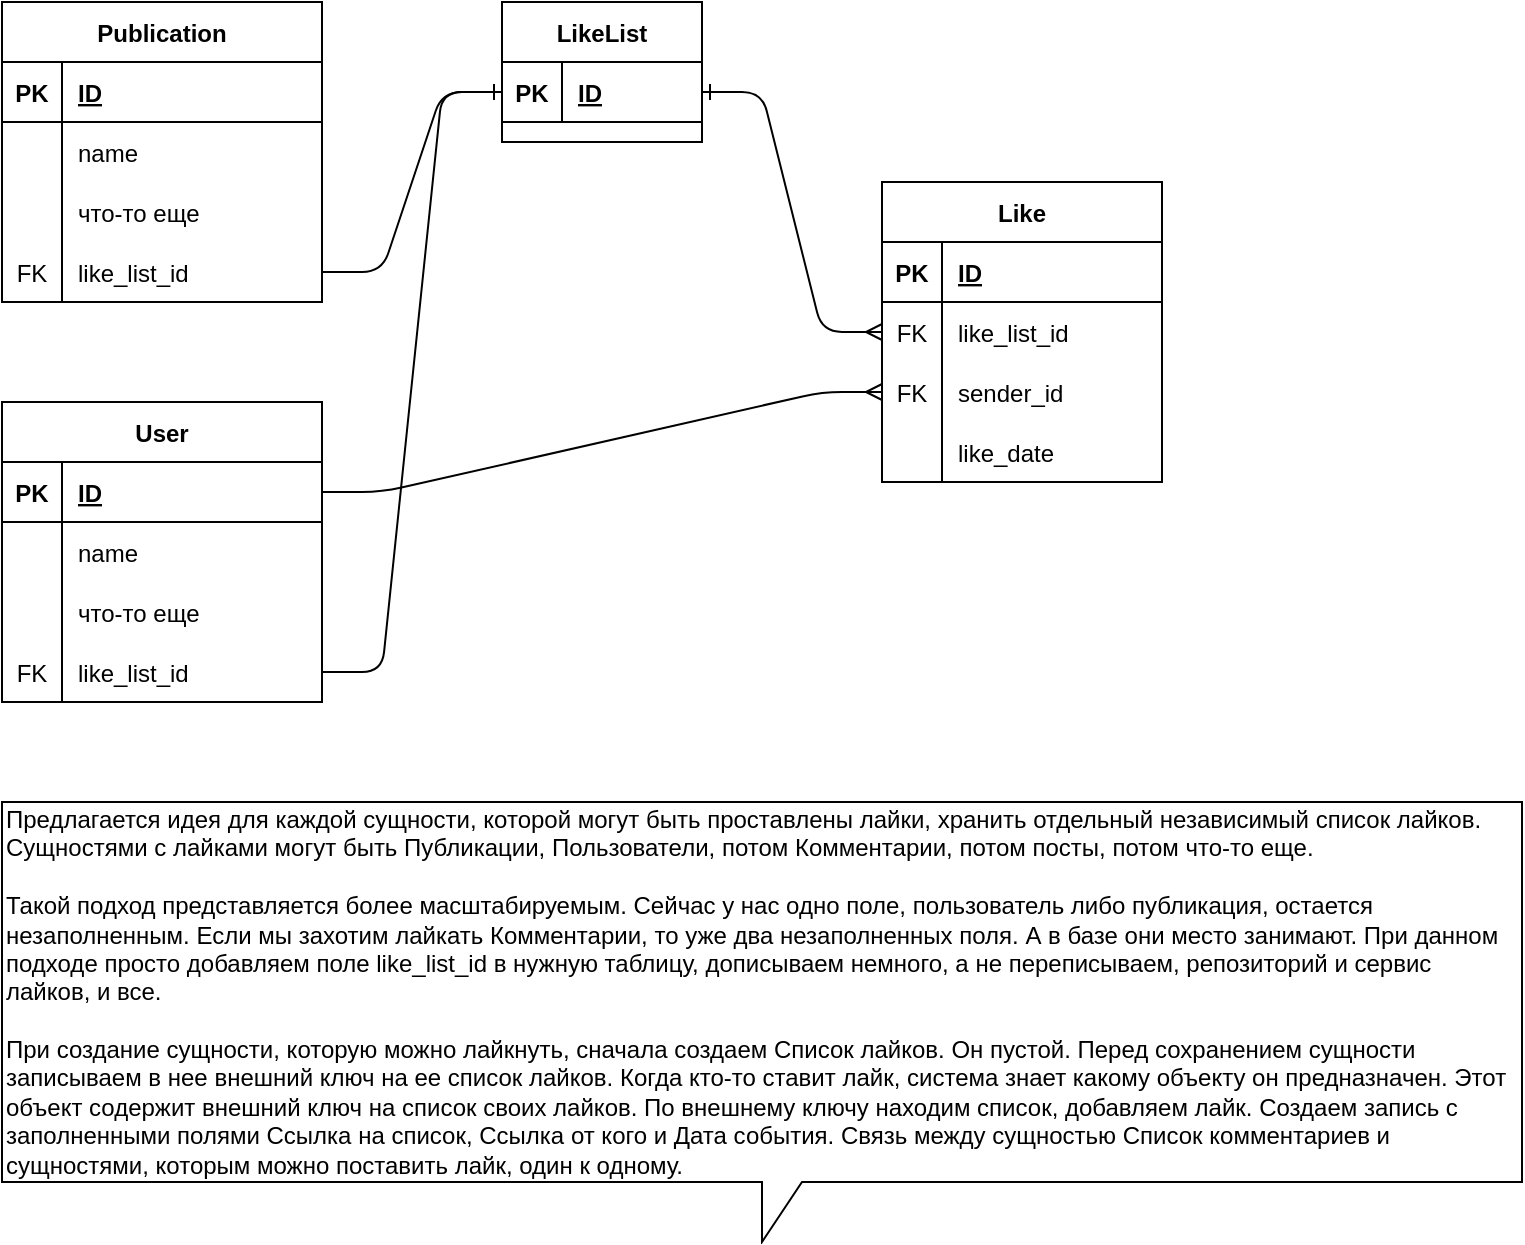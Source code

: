 <mxfile version="20.5.1" type="github">
  <diagram id="5ziWr8Z4QZqFpB6B9Kk8" name="Страница 1">
    <mxGraphModel dx="1422" dy="794" grid="1" gridSize="10" guides="1" tooltips="1" connect="1" arrows="1" fold="1" page="1" pageScale="1" pageWidth="827" pageHeight="1169" math="0" shadow="0">
      <root>
        <mxCell id="0" />
        <mxCell id="1" parent="0" />
        <mxCell id="b9BcWntQGwDC41mjtTeW-1" value="" style="edgeStyle=entityRelationEdgeStyle;endArrow=none;startArrow=ERone;endFill=0;startFill=0;exitX=0;exitY=0.5;exitDx=0;exitDy=0;entryX=1;entryY=0.5;entryDx=0;entryDy=0;" edge="1" parent="1" source="b9BcWntQGwDC41mjtTeW-4" target="b9BcWntQGwDC41mjtTeW-30">
          <mxGeometry width="100" height="100" relative="1" as="geometry">
            <mxPoint x="340" y="720" as="sourcePoint" />
            <mxPoint x="330" y="230" as="targetPoint" />
          </mxGeometry>
        </mxCell>
        <mxCell id="b9BcWntQGwDC41mjtTeW-2" value="" style="edgeStyle=entityRelationEdgeStyle;endArrow=ERmany;startArrow=ERone;endFill=0;startFill=0;" edge="1" parent="1" source="b9BcWntQGwDC41mjtTeW-4" target="b9BcWntQGwDC41mjtTeW-11">
          <mxGeometry width="100" height="100" relative="1" as="geometry">
            <mxPoint x="400" y="180" as="sourcePoint" />
            <mxPoint x="460" y="205" as="targetPoint" />
          </mxGeometry>
        </mxCell>
        <mxCell id="b9BcWntQGwDC41mjtTeW-3" value="LikeList" style="shape=table;startSize=30;container=1;collapsible=1;childLayout=tableLayout;fixedRows=1;rowLines=0;fontStyle=1;align=center;resizeLast=1;" vertex="1" parent="1">
          <mxGeometry x="290" y="40" width="100" height="70" as="geometry" />
        </mxCell>
        <mxCell id="b9BcWntQGwDC41mjtTeW-4" value="" style="shape=partialRectangle;collapsible=0;dropTarget=0;pointerEvents=0;fillColor=none;points=[[0,0.5],[1,0.5]];portConstraint=eastwest;top=0;left=0;right=0;bottom=1;" vertex="1" parent="b9BcWntQGwDC41mjtTeW-3">
          <mxGeometry y="30" width="100" height="30" as="geometry" />
        </mxCell>
        <mxCell id="b9BcWntQGwDC41mjtTeW-5" value="PK" style="shape=partialRectangle;overflow=hidden;connectable=0;fillColor=none;top=0;left=0;bottom=0;right=0;fontStyle=1;" vertex="1" parent="b9BcWntQGwDC41mjtTeW-4">
          <mxGeometry width="30" height="30" as="geometry">
            <mxRectangle width="30" height="30" as="alternateBounds" />
          </mxGeometry>
        </mxCell>
        <mxCell id="b9BcWntQGwDC41mjtTeW-6" value="ID" style="shape=partialRectangle;overflow=hidden;connectable=0;fillColor=none;top=0;left=0;bottom=0;right=0;align=left;spacingLeft=6;fontStyle=5;" vertex="1" parent="b9BcWntQGwDC41mjtTeW-4">
          <mxGeometry x="30" width="70" height="30" as="geometry">
            <mxRectangle width="70" height="30" as="alternateBounds" />
          </mxGeometry>
        </mxCell>
        <mxCell id="b9BcWntQGwDC41mjtTeW-7" value="Like" style="shape=table;startSize=30;container=1;collapsible=1;childLayout=tableLayout;fixedRows=1;rowLines=0;fontStyle=1;align=center;resizeLast=1;" vertex="1" parent="1">
          <mxGeometry x="480" y="130" width="140" height="150" as="geometry" />
        </mxCell>
        <mxCell id="b9BcWntQGwDC41mjtTeW-8" value="" style="shape=partialRectangle;collapsible=0;dropTarget=0;pointerEvents=0;fillColor=none;points=[[0,0.5],[1,0.5]];portConstraint=eastwest;top=0;left=0;right=0;bottom=1;" vertex="1" parent="b9BcWntQGwDC41mjtTeW-7">
          <mxGeometry y="30" width="140" height="30" as="geometry" />
        </mxCell>
        <mxCell id="b9BcWntQGwDC41mjtTeW-9" value="PK" style="shape=partialRectangle;overflow=hidden;connectable=0;fillColor=none;top=0;left=0;bottom=0;right=0;fontStyle=1;" vertex="1" parent="b9BcWntQGwDC41mjtTeW-8">
          <mxGeometry width="30" height="30" as="geometry">
            <mxRectangle width="30" height="30" as="alternateBounds" />
          </mxGeometry>
        </mxCell>
        <mxCell id="b9BcWntQGwDC41mjtTeW-10" value="ID" style="shape=partialRectangle;overflow=hidden;connectable=0;fillColor=none;top=0;left=0;bottom=0;right=0;align=left;spacingLeft=6;fontStyle=5;" vertex="1" parent="b9BcWntQGwDC41mjtTeW-8">
          <mxGeometry x="30" width="110" height="30" as="geometry">
            <mxRectangle width="110" height="30" as="alternateBounds" />
          </mxGeometry>
        </mxCell>
        <mxCell id="b9BcWntQGwDC41mjtTeW-11" value="" style="shape=partialRectangle;collapsible=0;dropTarget=0;pointerEvents=0;fillColor=none;points=[[0,0.5],[1,0.5]];portConstraint=eastwest;top=0;left=0;right=0;bottom=0;" vertex="1" parent="b9BcWntQGwDC41mjtTeW-7">
          <mxGeometry y="60" width="140" height="30" as="geometry" />
        </mxCell>
        <mxCell id="b9BcWntQGwDC41mjtTeW-12" value="FK" style="shape=partialRectangle;overflow=hidden;connectable=0;fillColor=none;top=0;left=0;bottom=0;right=0;" vertex="1" parent="b9BcWntQGwDC41mjtTeW-11">
          <mxGeometry width="30" height="30" as="geometry">
            <mxRectangle width="30" height="30" as="alternateBounds" />
          </mxGeometry>
        </mxCell>
        <mxCell id="b9BcWntQGwDC41mjtTeW-13" value="like_list_id" style="shape=partialRectangle;overflow=hidden;connectable=0;fillColor=none;top=0;left=0;bottom=0;right=0;align=left;spacingLeft=6;" vertex="1" parent="b9BcWntQGwDC41mjtTeW-11">
          <mxGeometry x="30" width="110" height="30" as="geometry">
            <mxRectangle width="110" height="30" as="alternateBounds" />
          </mxGeometry>
        </mxCell>
        <mxCell id="b9BcWntQGwDC41mjtTeW-14" value="" style="shape=tableRow;horizontal=0;startSize=0;swimlaneHead=0;swimlaneBody=0;fillColor=none;collapsible=0;dropTarget=0;points=[[0,0.5],[1,0.5]];portConstraint=eastwest;top=0;left=0;right=0;bottom=0;" vertex="1" parent="b9BcWntQGwDC41mjtTeW-7">
          <mxGeometry y="90" width="140" height="30" as="geometry" />
        </mxCell>
        <mxCell id="b9BcWntQGwDC41mjtTeW-15" value="FK" style="shape=partialRectangle;connectable=0;fillColor=none;top=0;left=0;bottom=0;right=0;fontStyle=0;overflow=hidden;" vertex="1" parent="b9BcWntQGwDC41mjtTeW-14">
          <mxGeometry width="30" height="30" as="geometry">
            <mxRectangle width="30" height="30" as="alternateBounds" />
          </mxGeometry>
        </mxCell>
        <mxCell id="b9BcWntQGwDC41mjtTeW-16" value="sender_id" style="shape=partialRectangle;connectable=0;fillColor=none;top=0;left=0;bottom=0;right=0;align=left;spacingLeft=6;fontStyle=0;overflow=hidden;" vertex="1" parent="b9BcWntQGwDC41mjtTeW-14">
          <mxGeometry x="30" width="110" height="30" as="geometry">
            <mxRectangle width="110" height="30" as="alternateBounds" />
          </mxGeometry>
        </mxCell>
        <mxCell id="b9BcWntQGwDC41mjtTeW-17" value="" style="shape=tableRow;horizontal=0;startSize=0;swimlaneHead=0;swimlaneBody=0;fillColor=none;collapsible=0;dropTarget=0;points=[[0,0.5],[1,0.5]];portConstraint=eastwest;top=0;left=0;right=0;bottom=0;" vertex="1" parent="b9BcWntQGwDC41mjtTeW-7">
          <mxGeometry y="120" width="140" height="30" as="geometry" />
        </mxCell>
        <mxCell id="b9BcWntQGwDC41mjtTeW-18" value="" style="shape=partialRectangle;connectable=0;fillColor=none;top=0;left=0;bottom=0;right=0;editable=1;overflow=hidden;" vertex="1" parent="b9BcWntQGwDC41mjtTeW-17">
          <mxGeometry width="30" height="30" as="geometry">
            <mxRectangle width="30" height="30" as="alternateBounds" />
          </mxGeometry>
        </mxCell>
        <mxCell id="b9BcWntQGwDC41mjtTeW-19" value="like_date" style="shape=partialRectangle;connectable=0;fillColor=none;top=0;left=0;bottom=0;right=0;align=left;spacingLeft=6;overflow=hidden;" vertex="1" parent="b9BcWntQGwDC41mjtTeW-17">
          <mxGeometry x="30" width="110" height="30" as="geometry">
            <mxRectangle width="110" height="30" as="alternateBounds" />
          </mxGeometry>
        </mxCell>
        <mxCell id="b9BcWntQGwDC41mjtTeW-20" value="Publication" style="shape=table;startSize=30;container=1;collapsible=1;childLayout=tableLayout;fixedRows=1;rowLines=0;fontStyle=1;align=center;resizeLast=1;" vertex="1" parent="1">
          <mxGeometry x="40" y="40" width="160" height="150" as="geometry" />
        </mxCell>
        <mxCell id="b9BcWntQGwDC41mjtTeW-21" value="" style="shape=partialRectangle;collapsible=0;dropTarget=0;pointerEvents=0;fillColor=none;points=[[0,0.5],[1,0.5]];portConstraint=eastwest;top=0;left=0;right=0;bottom=1;" vertex="1" parent="b9BcWntQGwDC41mjtTeW-20">
          <mxGeometry y="30" width="160" height="30" as="geometry" />
        </mxCell>
        <mxCell id="b9BcWntQGwDC41mjtTeW-22" value="PK" style="shape=partialRectangle;overflow=hidden;connectable=0;fillColor=none;top=0;left=0;bottom=0;right=0;fontStyle=1;" vertex="1" parent="b9BcWntQGwDC41mjtTeW-21">
          <mxGeometry width="30" height="30" as="geometry">
            <mxRectangle width="30" height="30" as="alternateBounds" />
          </mxGeometry>
        </mxCell>
        <mxCell id="b9BcWntQGwDC41mjtTeW-23" value="ID" style="shape=partialRectangle;overflow=hidden;connectable=0;fillColor=none;top=0;left=0;bottom=0;right=0;align=left;spacingLeft=6;fontStyle=5;" vertex="1" parent="b9BcWntQGwDC41mjtTeW-21">
          <mxGeometry x="30" width="130" height="30" as="geometry">
            <mxRectangle width="130" height="30" as="alternateBounds" />
          </mxGeometry>
        </mxCell>
        <mxCell id="b9BcWntQGwDC41mjtTeW-24" value="" style="shape=partialRectangle;collapsible=0;dropTarget=0;pointerEvents=0;fillColor=none;points=[[0,0.5],[1,0.5]];portConstraint=eastwest;top=0;left=0;right=0;bottom=0;" vertex="1" parent="b9BcWntQGwDC41mjtTeW-20">
          <mxGeometry y="60" width="160" height="30" as="geometry" />
        </mxCell>
        <mxCell id="b9BcWntQGwDC41mjtTeW-25" value="" style="shape=partialRectangle;overflow=hidden;connectable=0;fillColor=none;top=0;left=0;bottom=0;right=0;" vertex="1" parent="b9BcWntQGwDC41mjtTeW-24">
          <mxGeometry width="30" height="30" as="geometry">
            <mxRectangle width="30" height="30" as="alternateBounds" />
          </mxGeometry>
        </mxCell>
        <mxCell id="b9BcWntQGwDC41mjtTeW-26" value="name" style="shape=partialRectangle;overflow=hidden;connectable=0;fillColor=none;top=0;left=0;bottom=0;right=0;align=left;spacingLeft=6;" vertex="1" parent="b9BcWntQGwDC41mjtTeW-24">
          <mxGeometry x="30" width="130" height="30" as="geometry">
            <mxRectangle width="130" height="30" as="alternateBounds" />
          </mxGeometry>
        </mxCell>
        <mxCell id="b9BcWntQGwDC41mjtTeW-27" value="" style="shape=tableRow;horizontal=0;startSize=0;swimlaneHead=0;swimlaneBody=0;fillColor=none;collapsible=0;dropTarget=0;points=[[0,0.5],[1,0.5]];portConstraint=eastwest;top=0;left=0;right=0;bottom=0;" vertex="1" parent="b9BcWntQGwDC41mjtTeW-20">
          <mxGeometry y="90" width="160" height="30" as="geometry" />
        </mxCell>
        <mxCell id="b9BcWntQGwDC41mjtTeW-28" value="" style="shape=partialRectangle;connectable=0;fillColor=none;top=0;left=0;bottom=0;right=0;editable=1;overflow=hidden;" vertex="1" parent="b9BcWntQGwDC41mjtTeW-27">
          <mxGeometry width="30" height="30" as="geometry">
            <mxRectangle width="30" height="30" as="alternateBounds" />
          </mxGeometry>
        </mxCell>
        <mxCell id="b9BcWntQGwDC41mjtTeW-29" value="что-то еще" style="shape=partialRectangle;connectable=0;fillColor=none;top=0;left=0;bottom=0;right=0;align=left;spacingLeft=6;overflow=hidden;" vertex="1" parent="b9BcWntQGwDC41mjtTeW-27">
          <mxGeometry x="30" width="130" height="30" as="geometry">
            <mxRectangle width="130" height="30" as="alternateBounds" />
          </mxGeometry>
        </mxCell>
        <mxCell id="b9BcWntQGwDC41mjtTeW-30" value="" style="shape=tableRow;horizontal=0;startSize=0;swimlaneHead=0;swimlaneBody=0;fillColor=none;collapsible=0;dropTarget=0;points=[[0,0.5],[1,0.5]];portConstraint=eastwest;top=0;left=0;right=0;bottom=0;" vertex="1" parent="b9BcWntQGwDC41mjtTeW-20">
          <mxGeometry y="120" width="160" height="30" as="geometry" />
        </mxCell>
        <mxCell id="b9BcWntQGwDC41mjtTeW-31" value="FK" style="shape=partialRectangle;connectable=0;fillColor=none;top=0;left=0;bottom=0;right=0;fontStyle=0;overflow=hidden;" vertex="1" parent="b9BcWntQGwDC41mjtTeW-30">
          <mxGeometry width="30" height="30" as="geometry">
            <mxRectangle width="30" height="30" as="alternateBounds" />
          </mxGeometry>
        </mxCell>
        <mxCell id="b9BcWntQGwDC41mjtTeW-32" value="like_list_id" style="shape=partialRectangle;connectable=0;fillColor=none;top=0;left=0;bottom=0;right=0;align=left;spacingLeft=6;fontStyle=0;overflow=hidden;" vertex="1" parent="b9BcWntQGwDC41mjtTeW-30">
          <mxGeometry x="30" width="130" height="30" as="geometry">
            <mxRectangle width="130" height="30" as="alternateBounds" />
          </mxGeometry>
        </mxCell>
        <mxCell id="b9BcWntQGwDC41mjtTeW-33" value="User" style="shape=table;startSize=30;container=1;collapsible=1;childLayout=tableLayout;fixedRows=1;rowLines=0;fontStyle=1;align=center;resizeLast=1;" vertex="1" parent="1">
          <mxGeometry x="40" y="240" width="160" height="150" as="geometry" />
        </mxCell>
        <mxCell id="b9BcWntQGwDC41mjtTeW-34" value="" style="shape=partialRectangle;collapsible=0;dropTarget=0;pointerEvents=0;fillColor=none;points=[[0,0.5],[1,0.5]];portConstraint=eastwest;top=0;left=0;right=0;bottom=1;" vertex="1" parent="b9BcWntQGwDC41mjtTeW-33">
          <mxGeometry y="30" width="160" height="30" as="geometry" />
        </mxCell>
        <mxCell id="b9BcWntQGwDC41mjtTeW-35" value="PK" style="shape=partialRectangle;overflow=hidden;connectable=0;fillColor=none;top=0;left=0;bottom=0;right=0;fontStyle=1;" vertex="1" parent="b9BcWntQGwDC41mjtTeW-34">
          <mxGeometry width="30" height="30" as="geometry">
            <mxRectangle width="30" height="30" as="alternateBounds" />
          </mxGeometry>
        </mxCell>
        <mxCell id="b9BcWntQGwDC41mjtTeW-36" value="ID" style="shape=partialRectangle;overflow=hidden;connectable=0;fillColor=none;top=0;left=0;bottom=0;right=0;align=left;spacingLeft=6;fontStyle=5;" vertex="1" parent="b9BcWntQGwDC41mjtTeW-34">
          <mxGeometry x="30" width="130" height="30" as="geometry">
            <mxRectangle width="130" height="30" as="alternateBounds" />
          </mxGeometry>
        </mxCell>
        <mxCell id="b9BcWntQGwDC41mjtTeW-37" value="" style="shape=partialRectangle;collapsible=0;dropTarget=0;pointerEvents=0;fillColor=none;points=[[0,0.5],[1,0.5]];portConstraint=eastwest;top=0;left=0;right=0;bottom=0;" vertex="1" parent="b9BcWntQGwDC41mjtTeW-33">
          <mxGeometry y="60" width="160" height="30" as="geometry" />
        </mxCell>
        <mxCell id="b9BcWntQGwDC41mjtTeW-38" value="" style="shape=partialRectangle;overflow=hidden;connectable=0;fillColor=none;top=0;left=0;bottom=0;right=0;" vertex="1" parent="b9BcWntQGwDC41mjtTeW-37">
          <mxGeometry width="30" height="30" as="geometry">
            <mxRectangle width="30" height="30" as="alternateBounds" />
          </mxGeometry>
        </mxCell>
        <mxCell id="b9BcWntQGwDC41mjtTeW-39" value="name" style="shape=partialRectangle;overflow=hidden;connectable=0;fillColor=none;top=0;left=0;bottom=0;right=0;align=left;spacingLeft=6;" vertex="1" parent="b9BcWntQGwDC41mjtTeW-37">
          <mxGeometry x="30" width="130" height="30" as="geometry">
            <mxRectangle width="130" height="30" as="alternateBounds" />
          </mxGeometry>
        </mxCell>
        <mxCell id="b9BcWntQGwDC41mjtTeW-40" value="" style="shape=tableRow;horizontal=0;startSize=0;swimlaneHead=0;swimlaneBody=0;fillColor=none;collapsible=0;dropTarget=0;points=[[0,0.5],[1,0.5]];portConstraint=eastwest;top=0;left=0;right=0;bottom=0;" vertex="1" parent="b9BcWntQGwDC41mjtTeW-33">
          <mxGeometry y="90" width="160" height="30" as="geometry" />
        </mxCell>
        <mxCell id="b9BcWntQGwDC41mjtTeW-41" value="" style="shape=partialRectangle;connectable=0;fillColor=none;top=0;left=0;bottom=0;right=0;editable=1;overflow=hidden;" vertex="1" parent="b9BcWntQGwDC41mjtTeW-40">
          <mxGeometry width="30" height="30" as="geometry">
            <mxRectangle width="30" height="30" as="alternateBounds" />
          </mxGeometry>
        </mxCell>
        <mxCell id="b9BcWntQGwDC41mjtTeW-42" value="что-то еще" style="shape=partialRectangle;connectable=0;fillColor=none;top=0;left=0;bottom=0;right=0;align=left;spacingLeft=6;overflow=hidden;" vertex="1" parent="b9BcWntQGwDC41mjtTeW-40">
          <mxGeometry x="30" width="130" height="30" as="geometry">
            <mxRectangle width="130" height="30" as="alternateBounds" />
          </mxGeometry>
        </mxCell>
        <mxCell id="b9BcWntQGwDC41mjtTeW-43" value="" style="shape=tableRow;horizontal=0;startSize=0;swimlaneHead=0;swimlaneBody=0;fillColor=none;collapsible=0;dropTarget=0;points=[[0,0.5],[1,0.5]];portConstraint=eastwest;top=0;left=0;right=0;bottom=0;" vertex="1" parent="b9BcWntQGwDC41mjtTeW-33">
          <mxGeometry y="120" width="160" height="30" as="geometry" />
        </mxCell>
        <mxCell id="b9BcWntQGwDC41mjtTeW-44" value="FK" style="shape=partialRectangle;connectable=0;fillColor=none;top=0;left=0;bottom=0;right=0;fontStyle=0;overflow=hidden;" vertex="1" parent="b9BcWntQGwDC41mjtTeW-43">
          <mxGeometry width="30" height="30" as="geometry">
            <mxRectangle width="30" height="30" as="alternateBounds" />
          </mxGeometry>
        </mxCell>
        <mxCell id="b9BcWntQGwDC41mjtTeW-45" value="like_list_id" style="shape=partialRectangle;connectable=0;fillColor=none;top=0;left=0;bottom=0;right=0;align=left;spacingLeft=6;fontStyle=0;overflow=hidden;" vertex="1" parent="b9BcWntQGwDC41mjtTeW-43">
          <mxGeometry x="30" width="130" height="30" as="geometry">
            <mxRectangle width="130" height="30" as="alternateBounds" />
          </mxGeometry>
        </mxCell>
        <mxCell id="b9BcWntQGwDC41mjtTeW-46" value="" style="edgeStyle=entityRelationEdgeStyle;fontSize=12;html=1;endArrow=ERmany;rounded=1;exitX=1;exitY=0.5;exitDx=0;exitDy=0;" edge="1" parent="1" source="b9BcWntQGwDC41mjtTeW-34" target="b9BcWntQGwDC41mjtTeW-14">
          <mxGeometry width="100" height="100" relative="1" as="geometry">
            <mxPoint x="370" y="460" as="sourcePoint" />
            <mxPoint x="470" y="360" as="targetPoint" />
          </mxGeometry>
        </mxCell>
        <mxCell id="b9BcWntQGwDC41mjtTeW-47" value="" style="edgeStyle=entityRelationEdgeStyle;fontSize=12;html=1;endArrow=ERone;endFill=1;rounded=1;entryX=0;entryY=0.5;entryDx=0;entryDy=0;exitX=1;exitY=0.5;exitDx=0;exitDy=0;" edge="1" parent="1" source="b9BcWntQGwDC41mjtTeW-43" target="b9BcWntQGwDC41mjtTeW-4">
          <mxGeometry width="100" height="100" relative="1" as="geometry">
            <mxPoint x="370" y="460" as="sourcePoint" />
            <mxPoint x="470" y="360" as="targetPoint" />
          </mxGeometry>
        </mxCell>
        <mxCell id="b9BcWntQGwDC41mjtTeW-48" value="Предлагается идея для каждой сущности, которой могут быть проставлены лайки, хранить отдельный независимый список лайков.&lt;br&gt;Сущностями с лайками могут быть Публикации, Пользователи, потом Комментарии, потом посты, потом что-то еще.&lt;br&gt;&lt;br&gt;Такой подход представляется более масштабируемым. Сейчас у нас одно поле, пользователь либо публикация, остается незаполненным. Если мы захотим лайкать Комментарии, то уже два незаполненных поля. А в базе они место занимают. При данном подходе просто добавляем поле like_list_id в нужную таблицу, дописываем немного, а не переписываем, репозиторий и сервис лайков, и все.&lt;br&gt;&lt;br&gt;При создание сущности, которую можно лайкнуть, сначала создаем Список лайков. Он пустой. Перед сохранением сущности записываем в нее внешний ключ на ее список лайков. Когда кто-то ставит лайк, система знает какому объекту он предназначен. Этот объект содержит внешний ключ на список своих лайков. По внешнему ключу находим список, добавляем лайк. Создаем запись с заполненными полями Ссылка на список, Ссылка от кого и Дата события. Связь между сущностью Список комментариев и сущностями, которым можно поставить лайк, один к одному." style="shape=callout;whiteSpace=wrap;html=1;perimeter=calloutPerimeter;align=left;" vertex="1" parent="1">
          <mxGeometry x="40" y="440" width="760" height="220" as="geometry" />
        </mxCell>
      </root>
    </mxGraphModel>
  </diagram>
</mxfile>
